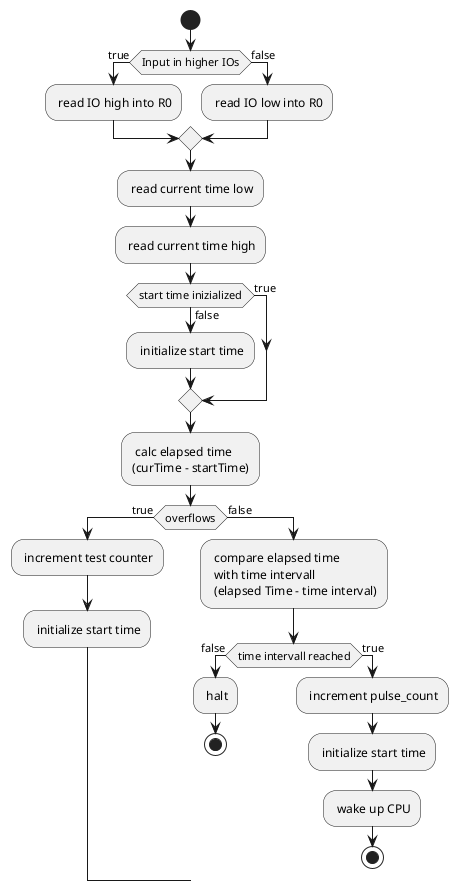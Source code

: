 @startuml ulp_trigger_cnt
start
if (Input in higher IOs) then (true)
: read IO high into R0;
else (false)
: read IO low into R0;
endif
: read current time low;
: read current time high;
if (start time inizialized) then (false)
: initialize start time;
else (true)
 endif
 : calc elapsed time
 (curTime - startTime);
 if (overflows) then (true)
: increment test counter;
: initialize start time;
else (false)
: compare elapsed time
 with time intervall
 (elapsed Time - time interval);
 if (time intervall reached) then (false)
  : halt;
  stop
 else (true)
 : increment pulse_count;
 : initialize start time;
 : wake up CPU;
 stop
@enduml